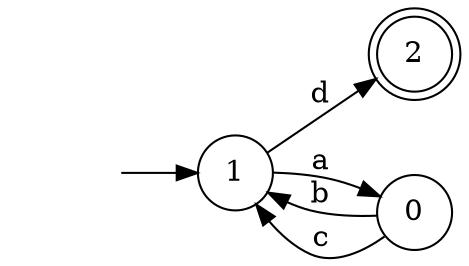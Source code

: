 digraph AFDMinimizado {
    rankdir=LR;
    node [shape=circle];
    start [shape=none, label=""];
    start -> 1;
    2 [shape=doublecircle];
    0 -> 1 [label="b"];
    0 -> 1 [label="c"];
    1 -> 2 [label="d"];
    1 -> 0 [label="a"];
}
